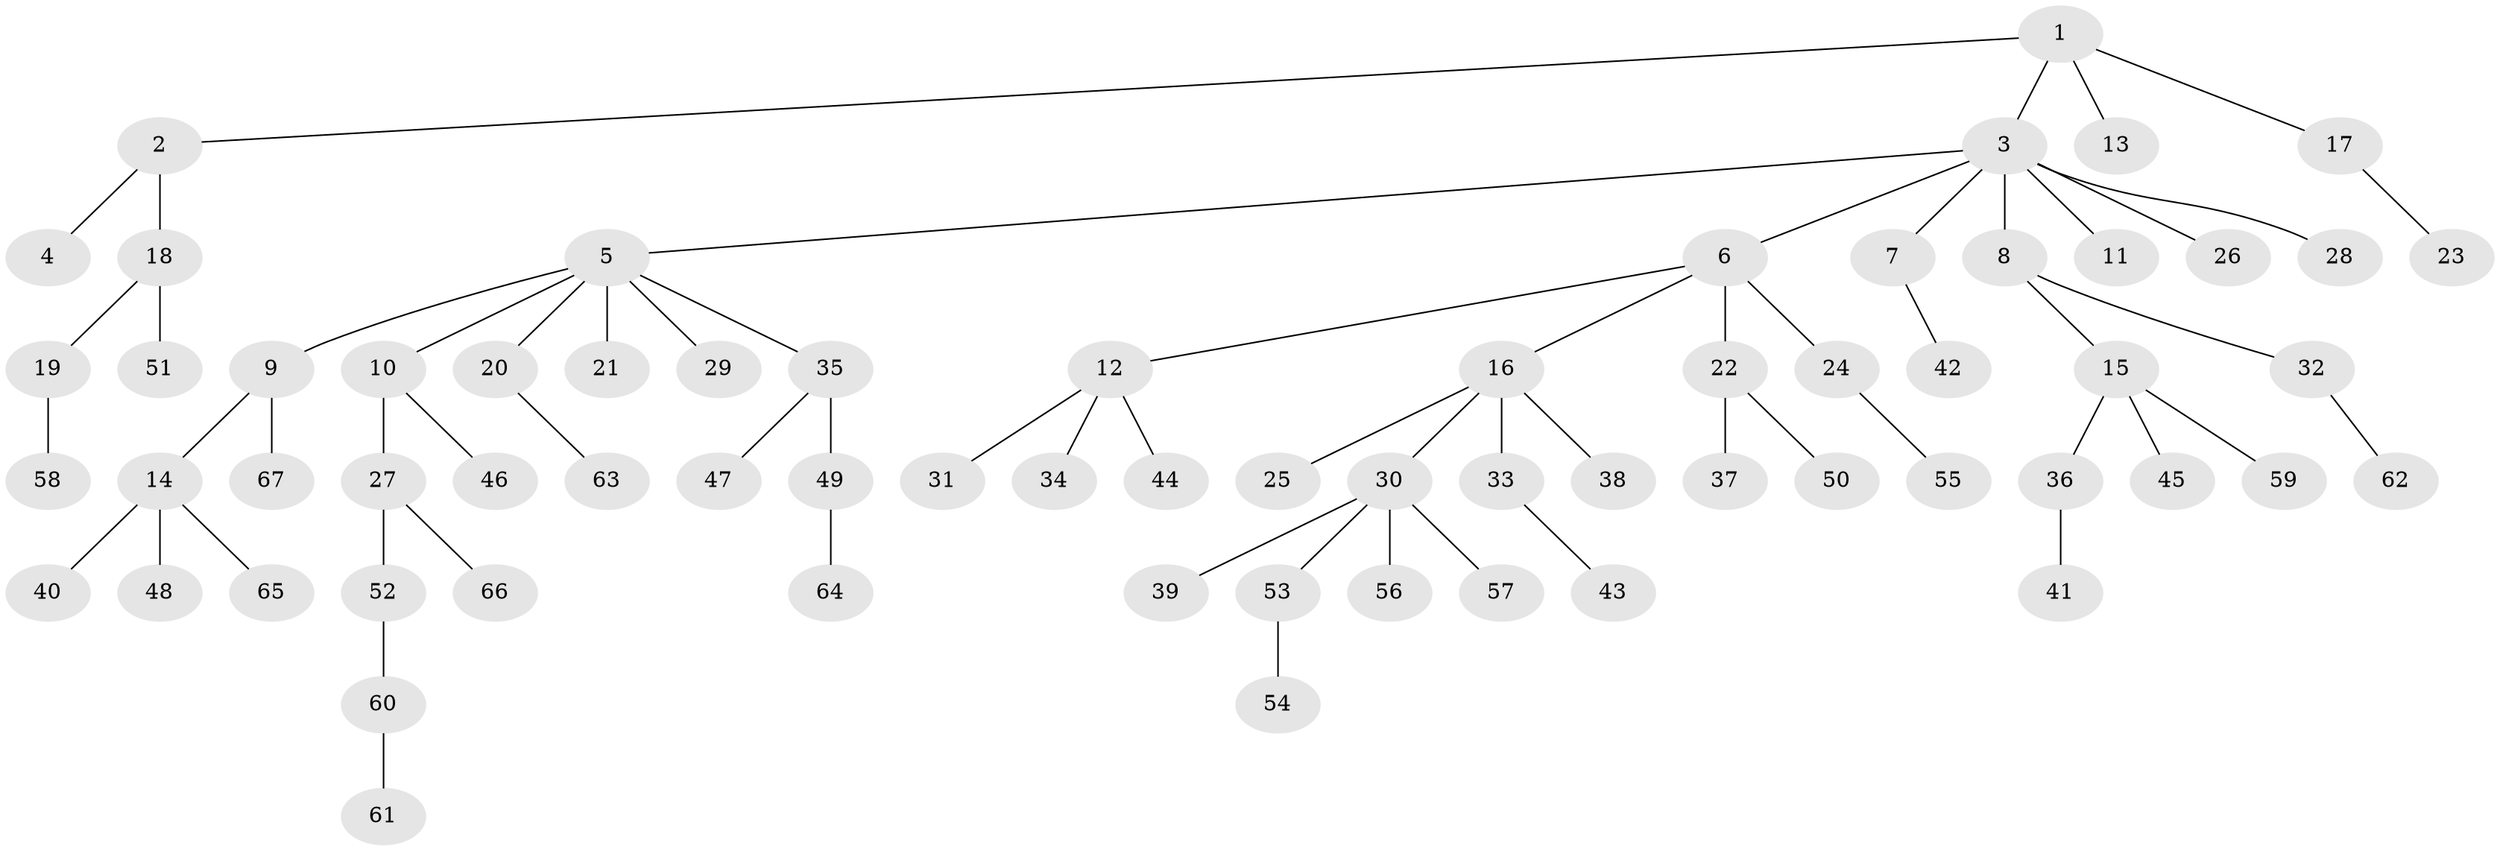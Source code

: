 // coarse degree distribution, {3: 0.13333333333333333, 4: 0.08888888888888889, 7: 0.022222222222222223, 1: 0.6222222222222222, 6: 0.022222222222222223, 5: 0.022222222222222223, 2: 0.08888888888888889}
// Generated by graph-tools (version 1.1) at 2025/42/03/06/25 10:42:03]
// undirected, 67 vertices, 66 edges
graph export_dot {
graph [start="1"]
  node [color=gray90,style=filled];
  1;
  2;
  3;
  4;
  5;
  6;
  7;
  8;
  9;
  10;
  11;
  12;
  13;
  14;
  15;
  16;
  17;
  18;
  19;
  20;
  21;
  22;
  23;
  24;
  25;
  26;
  27;
  28;
  29;
  30;
  31;
  32;
  33;
  34;
  35;
  36;
  37;
  38;
  39;
  40;
  41;
  42;
  43;
  44;
  45;
  46;
  47;
  48;
  49;
  50;
  51;
  52;
  53;
  54;
  55;
  56;
  57;
  58;
  59;
  60;
  61;
  62;
  63;
  64;
  65;
  66;
  67;
  1 -- 2;
  1 -- 3;
  1 -- 13;
  1 -- 17;
  2 -- 4;
  2 -- 18;
  3 -- 5;
  3 -- 6;
  3 -- 7;
  3 -- 8;
  3 -- 11;
  3 -- 26;
  3 -- 28;
  5 -- 9;
  5 -- 10;
  5 -- 20;
  5 -- 21;
  5 -- 29;
  5 -- 35;
  6 -- 12;
  6 -- 16;
  6 -- 22;
  6 -- 24;
  7 -- 42;
  8 -- 15;
  8 -- 32;
  9 -- 14;
  9 -- 67;
  10 -- 27;
  10 -- 46;
  12 -- 31;
  12 -- 34;
  12 -- 44;
  14 -- 40;
  14 -- 48;
  14 -- 65;
  15 -- 36;
  15 -- 45;
  15 -- 59;
  16 -- 25;
  16 -- 30;
  16 -- 33;
  16 -- 38;
  17 -- 23;
  18 -- 19;
  18 -- 51;
  19 -- 58;
  20 -- 63;
  22 -- 37;
  22 -- 50;
  24 -- 55;
  27 -- 52;
  27 -- 66;
  30 -- 39;
  30 -- 53;
  30 -- 56;
  30 -- 57;
  32 -- 62;
  33 -- 43;
  35 -- 47;
  35 -- 49;
  36 -- 41;
  49 -- 64;
  52 -- 60;
  53 -- 54;
  60 -- 61;
}
